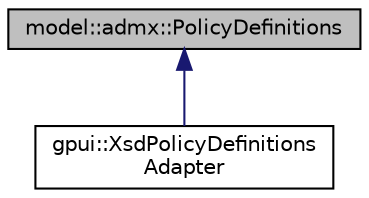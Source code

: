 digraph "model::admx::PolicyDefinitions"
{
 // LATEX_PDF_SIZE
  edge [fontname="Helvetica",fontsize="10",labelfontname="Helvetica",labelfontsize="10"];
  node [fontname="Helvetica",fontsize="10",shape=record];
  Node1 [label="model::admx::PolicyDefinitions",height=0.2,width=0.4,color="black", fillcolor="grey75", style="filled", fontcolor="black",tooltip="The PolicyDefinitions class The PolicyDefinitions element is the document element for an ...."];
  Node1 -> Node2 [dir="back",color="midnightblue",fontsize="10",style="solid",fontname="Helvetica"];
  Node2 [label="gpui::XsdPolicyDefinitions\lAdapter",height=0.2,width=0.4,color="black", fillcolor="white", style="filled",URL="$classgpui_1_1_xsd_policy_definitions_adapter.html",tooltip=" "];
}
